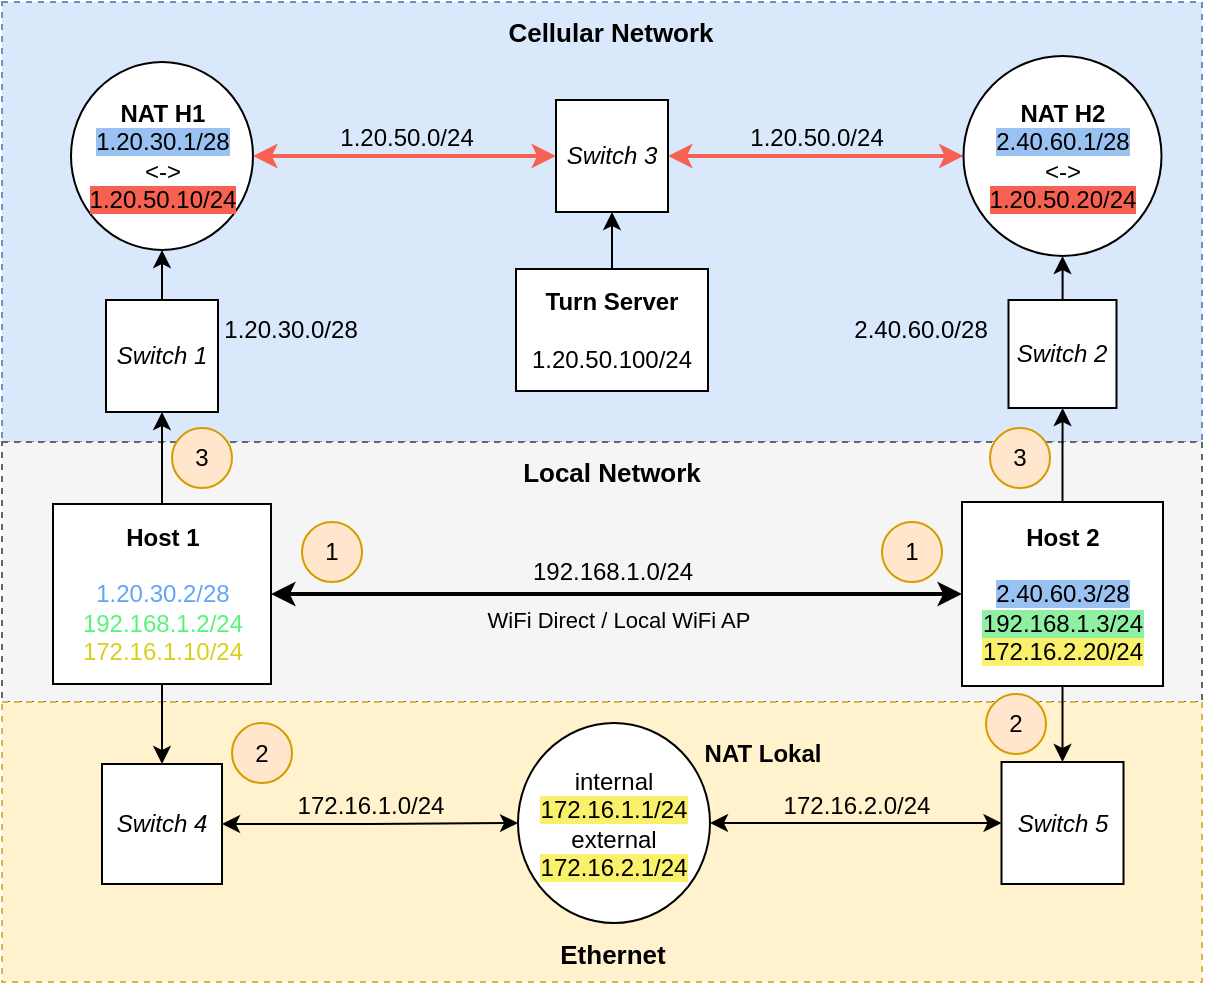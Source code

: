 <mxfile version="24.4.8" type="device">
  <diagram name="Page-1" id="y4iI3hgSICkqScUBPNSd">
    <mxGraphModel dx="677" dy="897" grid="1" gridSize="10" guides="1" tooltips="1" connect="1" arrows="1" fold="1" page="1" pageScale="1" pageWidth="850" pageHeight="1100" math="0" shadow="0">
      <root>
        <mxCell id="0" />
        <mxCell id="1" parent="0" />
        <mxCell id="GLpNUh4EjLzfNGVoxBfr-3" value="" style="endArrow=classic;startArrow=classic;html=1;rounded=0;entryX=0.5;entryY=1;entryDx=0;entryDy=0;" parent="1" edge="1">
          <mxGeometry width="50" height="50" relative="1" as="geometry">
            <mxPoint x="300" y="220" as="sourcePoint" />
            <mxPoint x="300" y="160" as="targetPoint" />
          </mxGeometry>
        </mxCell>
        <mxCell id="SmNu8NIOf34_sHcW9DfF-14" value="" style="rounded=0;whiteSpace=wrap;html=1;fillColor=#dae8fc;strokeColor=#6c8ebf;dashed=1;" parent="1" vertex="1">
          <mxGeometry x="120" y="150" width="600" height="220" as="geometry" />
        </mxCell>
        <mxCell id="GLpNUh4EjLzfNGVoxBfr-4" value="" style="endArrow=classic;startArrow=classic;html=1;rounded=0;entryX=0.5;entryY=1;entryDx=0;entryDy=0;" parent="1" source="osuqztLtwwRmlJ5mbBu6-2" target="GLpNUh4EjLzfNGVoxBfr-1" edge="1">
          <mxGeometry width="50" height="50" relative="1" as="geometry">
            <mxPoint x="420" y="250" as="sourcePoint" />
            <mxPoint x="399" y="304" as="targetPoint" />
          </mxGeometry>
        </mxCell>
        <mxCell id="SmNu8NIOf34_sHcW9DfF-10" value="" style="rounded=0;whiteSpace=wrap;html=1;dashed=1;fillColor=#f5f5f5;fontColor=#333333;strokeColor=#666666;" parent="1" vertex="1">
          <mxGeometry x="120" y="370" width="600" height="130" as="geometry" />
        </mxCell>
        <mxCell id="SmNu8NIOf34_sHcW9DfF-2" value="" style="edgeStyle=orthogonalEdgeStyle;rounded=0;orthogonalLoop=1;jettySize=auto;html=1;" parent="1" source="1q6Hv9pTBFsrhWVItdsr-1" target="SmNu8NIOf34_sHcW9DfF-1" edge="1">
          <mxGeometry relative="1" as="geometry" />
        </mxCell>
        <mxCell id="dAWpfGcIbrJBMm8bUemz-1" value="&lt;div&gt;&lt;span style=&quot;background-color: initial;&quot;&gt;WiFi Direct / Local WiFi AP&lt;/span&gt;&lt;br&gt;&lt;/div&gt;" style="edgeStyle=orthogonalEdgeStyle;rounded=0;orthogonalLoop=1;jettySize=auto;html=1;startArrow=classic;startFill=1;strokeWidth=2;labelBackgroundColor=none;verticalAlign=top;" parent="1" source="1q6Hv9pTBFsrhWVItdsr-1" target="1q6Hv9pTBFsrhWVItdsr-8" edge="1">
          <mxGeometry relative="1" as="geometry" />
        </mxCell>
        <mxCell id="1q6Hv9pTBFsrhWVItdsr-1" value="&lt;div&gt;&lt;b&gt;Host 1&lt;/b&gt;&lt;br&gt;&lt;/div&gt;&lt;div&gt;&lt;b&gt;&lt;br&gt;&lt;/b&gt;&lt;/div&gt;&lt;div&gt;&lt;span style=&quot;background-color: rgb(255, 255, 255);&quot;&gt;&lt;font color=&quot;#60a6fb&quot;&gt;1.20.30.2/28&lt;/font&gt;&lt;br&gt;&lt;/span&gt;&lt;/div&gt;&lt;div&gt;&lt;font color=&quot;#56f579&quot; style=&quot;background-color: rgb(255, 255, 255);&quot;&gt;192.168.1.2/24&lt;/font&gt;&lt;/div&gt;&lt;div&gt;&lt;font color=&quot;#dbce1f&quot; style=&quot;background-color: rgb(255, 255, 255);&quot;&gt;172.16.1.10/24&lt;/font&gt;&lt;br&gt;&lt;/div&gt;" style="rounded=0;whiteSpace=wrap;html=1;" parent="1" vertex="1">
          <mxGeometry x="145.5" y="401" width="109" height="90" as="geometry" />
        </mxCell>
        <mxCell id="SmNu8NIOf34_sHcW9DfF-6" value="" style="edgeStyle=orthogonalEdgeStyle;rounded=0;orthogonalLoop=1;jettySize=auto;html=1;" parent="1" source="1q6Hv9pTBFsrhWVItdsr-8" target="SmNu8NIOf34_sHcW9DfF-5" edge="1">
          <mxGeometry relative="1" as="geometry" />
        </mxCell>
        <mxCell id="1q6Hv9pTBFsrhWVItdsr-8" value="&lt;div&gt;&lt;b&gt;Host 2&lt;/b&gt;&lt;br&gt;&lt;/div&gt;&lt;div&gt;&lt;b&gt;&lt;br&gt;&lt;/b&gt;&lt;/div&gt;&lt;div&gt;&lt;span style=&quot;background-color: rgb(153, 193, 241);&quot;&gt;2.40.60.3/28&lt;/span&gt;&lt;/div&gt;&lt;div&gt;&lt;span style=&quot;background-color: rgb(143, 240, 164);&quot;&gt;192.168.1.3/24&lt;/span&gt;&lt;br&gt;&lt;/div&gt;&lt;div&gt;&lt;span style=&quot;background-color: rgb(249, 240, 107);&quot;&gt;172.16.2.20/24&lt;/span&gt;&lt;br&gt;&lt;/div&gt;" style="whiteSpace=wrap;html=1;" parent="1" vertex="1">
          <mxGeometry x="600" y="400" width="100.5" height="92" as="geometry" />
        </mxCell>
        <mxCell id="SmNu8NIOf34_sHcW9DfF-4" value="" style="edgeStyle=orthogonalEdgeStyle;rounded=0;orthogonalLoop=1;jettySize=auto;html=1;" parent="1" source="SmNu8NIOf34_sHcW9DfF-1" target="SmNu8NIOf34_sHcW9DfF-3" edge="1">
          <mxGeometry relative="1" as="geometry" />
        </mxCell>
        <mxCell id="SmNu8NIOf34_sHcW9DfF-1" value="&lt;i&gt;Switch 1&lt;/i&gt;" style="whiteSpace=wrap;html=1;aspect=fixed;" parent="1" vertex="1">
          <mxGeometry x="172" y="299" width="56" height="56" as="geometry" />
        </mxCell>
        <mxCell id="HeIuiyx35pgXJjmiXsRd-1" value="&lt;span style=&quot;color: rgb(0, 0, 0); font-family: Helvetica; font-size: 12px; font-style: normal; font-variant-ligatures: normal; font-variant-caps: normal; font-weight: 400; letter-spacing: normal; orphans: 2; text-align: center; text-indent: 0px; text-transform: none; widows: 2; word-spacing: 0px; -webkit-text-stroke-width: 0px; white-space: nowrap; text-decoration-thickness: initial; text-decoration-style: initial; text-decoration-color: initial; float: none; display: inline !important;&quot;&gt;1.20.50.0/24&lt;/span&gt;" style="edgeStyle=orthogonalEdgeStyle;rounded=0;orthogonalLoop=1;jettySize=auto;html=1;entryX=0;entryY=0.5;entryDx=0;entryDy=0;startArrow=classic;startFill=1;strokeColor=#F66151;strokeWidth=2;labelBackgroundColor=none;verticalAlign=bottom;" parent="1" source="osuqztLtwwRmlJ5mbBu6-2" target="SmNu8NIOf34_sHcW9DfF-7" edge="1">
          <mxGeometry relative="1" as="geometry" />
        </mxCell>
        <mxCell id="SmNu8NIOf34_sHcW9DfF-3" value="&lt;b&gt;NAT H1&lt;/b&gt;&lt;br&gt;&lt;div&gt;&lt;span style=&quot;background-color: rgb(153, 193, 241);&quot;&gt;1.20.30.1/28&lt;/span&gt;&lt;/div&gt;&lt;div&gt;&amp;lt;-&amp;gt;&lt;br&gt;&lt;/div&gt;&lt;div&gt;&lt;span style=&quot;background-color: rgb(246, 97, 81);&quot;&gt;1.20.50.10/24&lt;/span&gt;&lt;br&gt;&lt;/div&gt;" style="ellipse;whiteSpace=wrap;html=1;" parent="1" vertex="1">
          <mxGeometry x="154.5" y="180" width="91" height="94" as="geometry" />
        </mxCell>
        <mxCell id="SmNu8NIOf34_sHcW9DfF-8" value="" style="edgeStyle=orthogonalEdgeStyle;rounded=0;orthogonalLoop=1;jettySize=auto;html=1;" parent="1" source="SmNu8NIOf34_sHcW9DfF-5" target="SmNu8NIOf34_sHcW9DfF-7" edge="1">
          <mxGeometry relative="1" as="geometry" />
        </mxCell>
        <mxCell id="SmNu8NIOf34_sHcW9DfF-5" value="&lt;i&gt;Switch 2&lt;/i&gt;" style="whiteSpace=wrap;html=1;aspect=fixed;" parent="1" vertex="1">
          <mxGeometry x="623.25" y="299" width="54" height="54" as="geometry" />
        </mxCell>
        <mxCell id="SmNu8NIOf34_sHcW9DfF-7" value="&lt;b&gt;NAT H2&lt;/b&gt;&lt;br&gt;&lt;div&gt;&lt;span style=&quot;background-color: rgb(153, 193, 241);&quot;&gt;2.40.60.1/28&lt;/span&gt;&lt;/div&gt;&lt;div&gt;&amp;lt;-&amp;gt;&lt;br&gt;&lt;/div&gt;&lt;span style=&quot;background-color: rgb(246, 97, 81);&quot;&gt;1.20.50.20/24&lt;/span&gt;" style="ellipse;whiteSpace=wrap;html=1;" parent="1" vertex="1">
          <mxGeometry x="600.75" y="177" width="99" height="100" as="geometry" />
        </mxCell>
        <mxCell id="SmNu8NIOf34_sHcW9DfF-11" value="Local Network" style="text;html=1;strokeColor=none;fillColor=none;align=center;verticalAlign=middle;whiteSpace=wrap;rounded=0;fontStyle=1;fontSize=13;" parent="1" vertex="1">
          <mxGeometry x="353" y="370" width="144" height="30" as="geometry" />
        </mxCell>
        <mxCell id="SmNu8NIOf34_sHcW9DfF-15" value="Cellular Network" style="text;html=1;strokeColor=none;fillColor=none;align=center;verticalAlign=middle;whiteSpace=wrap;rounded=0;fontStyle=1;fontSize=13;" parent="1" vertex="1">
          <mxGeometry x="302" y="150" width="245" height="30" as="geometry" />
        </mxCell>
        <mxCell id="GLpNUh4EjLzfNGVoxBfr-1" value="&lt;div&gt;&lt;b&gt;Turn Server&lt;/b&gt;&lt;/div&gt;&lt;div&gt;&lt;br&gt;&lt;/div&gt;&lt;div&gt;1.20.50.100/24&lt;br&gt;&lt;/div&gt;" style="rounded=0;whiteSpace=wrap;html=1;" parent="1" vertex="1">
          <mxGeometry x="377" y="283.5" width="96" height="61" as="geometry" />
        </mxCell>
        <mxCell id="GLpNUh4EjLzfNGVoxBfr-5" value="" style="rounded=0;whiteSpace=wrap;html=1;fillColor=#fff2cc;strokeColor=#d6b656;dashed=1;" parent="1" vertex="1">
          <mxGeometry x="120" y="500" width="600" height="140" as="geometry" />
        </mxCell>
        <mxCell id="GLpNUh4EjLzfNGVoxBfr-9" value="&lt;span style=&quot;color: rgb(0, 0, 0); font-family: Helvetica; font-size: 12px; font-style: normal; font-variant-ligatures: normal; font-variant-caps: normal; font-weight: 400; letter-spacing: normal; orphans: 2; text-align: center; text-indent: 0px; text-transform: none; widows: 2; word-spacing: 0px; -webkit-text-stroke-width: 0px; white-space: nowrap; text-decoration-thickness: initial; text-decoration-style: initial; text-decoration-color: initial; float: none; display: inline !important;&quot;&gt;172.16.1.0/24&lt;/span&gt;" style="edgeStyle=orthogonalEdgeStyle;rounded=0;orthogonalLoop=1;jettySize=auto;html=1;entryX=0;entryY=0.5;entryDx=0;entryDy=0;startArrow=classic;startFill=1;labelBackgroundColor=none;verticalAlign=bottom;" parent="1" source="GLpNUh4EjLzfNGVoxBfr-6" target="GLpNUh4EjLzfNGVoxBfr-13" edge="1">
          <mxGeometry relative="1" as="geometry" />
        </mxCell>
        <mxCell id="GLpNUh4EjLzfNGVoxBfr-6" value="&lt;i&gt;Switch 4&lt;/i&gt;" style="whiteSpace=wrap;html=1;aspect=fixed;" parent="1" vertex="1">
          <mxGeometry x="170" y="531" width="60" height="60" as="geometry" />
        </mxCell>
        <mxCell id="GLpNUh4EjLzfNGVoxBfr-7" value="&lt;i&gt;Switch 5&lt;/i&gt;" style="whiteSpace=wrap;html=1;aspect=fixed;" parent="1" vertex="1">
          <mxGeometry x="619.75" y="530" width="61" height="61" as="geometry" />
        </mxCell>
        <mxCell id="GLpNUh4EjLzfNGVoxBfr-10" style="edgeStyle=orthogonalEdgeStyle;rounded=0;orthogonalLoop=1;jettySize=auto;html=1;entryX=0.5;entryY=0;entryDx=0;entryDy=0;" parent="1" source="1q6Hv9pTBFsrhWVItdsr-8" target="GLpNUh4EjLzfNGVoxBfr-7" edge="1">
          <mxGeometry relative="1" as="geometry" />
        </mxCell>
        <mxCell id="GLpNUh4EjLzfNGVoxBfr-8" style="edgeStyle=orthogonalEdgeStyle;rounded=0;orthogonalLoop=1;jettySize=auto;html=1;entryX=0.5;entryY=0;entryDx=0;entryDy=0;" parent="1" source="1q6Hv9pTBFsrhWVItdsr-1" target="GLpNUh4EjLzfNGVoxBfr-6" edge="1">
          <mxGeometry relative="1" as="geometry" />
        </mxCell>
        <mxCell id="GLpNUh4EjLzfNGVoxBfr-11" value="&lt;div style=&quot;font-size: 13px;&quot;&gt;Ethernet&lt;/div&gt;" style="text;html=1;align=center;verticalAlign=middle;resizable=0;points=[];autosize=1;strokeColor=none;fillColor=none;fontStyle=1;fontSize=13;" parent="1" vertex="1">
          <mxGeometry x="390" y="610.5" width="70" height="30" as="geometry" />
        </mxCell>
        <mxCell id="GLpNUh4EjLzfNGVoxBfr-14" value="&lt;span style=&quot;color: rgb(0, 0, 0); font-family: Helvetica; font-size: 12px; font-style: normal; font-variant-ligatures: normal; font-variant-caps: normal; font-weight: 400; letter-spacing: normal; orphans: 2; text-align: center; text-indent: 0px; text-transform: none; widows: 2; word-spacing: 0px; -webkit-text-stroke-width: 0px; white-space: nowrap; text-decoration-thickness: initial; text-decoration-style: initial; text-decoration-color: initial; float: none; display: inline !important;&quot;&gt;172.16.2.0/24&lt;/span&gt;" style="edgeStyle=orthogonalEdgeStyle;rounded=0;orthogonalLoop=1;jettySize=auto;html=1;entryX=0;entryY=0.5;entryDx=0;entryDy=0;startArrow=classic;startFill=1;labelBackgroundColor=none;verticalAlign=bottom;" parent="1" source="GLpNUh4EjLzfNGVoxBfr-13" target="GLpNUh4EjLzfNGVoxBfr-7" edge="1">
          <mxGeometry relative="1" as="geometry" />
        </mxCell>
        <mxCell id="GLpNUh4EjLzfNGVoxBfr-13" value="&lt;div&gt;&lt;span style=&quot;background-color: initial;&quot;&gt;internal&lt;/span&gt;&lt;br&gt;&lt;/div&gt;&lt;div&gt;&lt;span style=&quot;background-color: rgb(249, 240, 107);&quot;&gt;172.16.1.1/24&lt;/span&gt;&lt;/div&gt;&lt;div&gt;&lt;span style=&quot;background-color: rgb(255, 255, 255);&quot;&gt;external&lt;/span&gt;&lt;/div&gt;&lt;div&gt;&lt;span style=&quot;background-color: rgb(249, 240, 107);&quot;&gt;172.16.2.1/24&lt;/span&gt;&lt;br&gt;&lt;/div&gt;" style="ellipse;whiteSpace=wrap;html=1;" parent="1" vertex="1">
          <mxGeometry x="378" y="510.5" width="96" height="100" as="geometry" />
        </mxCell>
        <mxCell id="GLpNUh4EjLzfNGVoxBfr-17" value="192.168.1.0/24" style="text;html=1;align=center;verticalAlign=middle;resizable=0;points=[];autosize=1;strokeColor=none;fillColor=none;" parent="1" vertex="1">
          <mxGeometry x="375" y="420" width="100" height="30" as="geometry" />
        </mxCell>
        <mxCell id="GLpNUh4EjLzfNGVoxBfr-18" value="1.20.30.0/28" style="text;html=1;align=center;verticalAlign=middle;resizable=0;points=[];autosize=1;strokeColor=none;fillColor=none;" parent="1" vertex="1">
          <mxGeometry x="219" y="299" width="90" height="30" as="geometry" />
        </mxCell>
        <mxCell id="GLpNUh4EjLzfNGVoxBfr-19" value="2.40.60.0/28" style="text;html=1;align=center;verticalAlign=middle;resizable=0;points=[];autosize=1;strokeColor=none;fillColor=none;" parent="1" vertex="1">
          <mxGeometry x="534" y="299" width="90" height="30" as="geometry" />
        </mxCell>
        <mxCell id="osuqztLtwwRmlJ5mbBu6-1" value="&lt;b style=&quot;text-wrap: wrap;&quot;&gt;NAT&amp;nbsp;&lt;/b&gt;&lt;b style=&quot;background-color: initial; text-wrap: wrap;&quot;&gt;Lokal&lt;/b&gt;" style="text;html=1;align=center;verticalAlign=middle;resizable=0;points=[];autosize=1;strokeColor=none;fillColor=none;" parent="1" vertex="1">
          <mxGeometry x="460" y="510.5" width="80" height="30" as="geometry" />
        </mxCell>
        <mxCell id="osuqztLtwwRmlJ5mbBu6-3" value="&lt;span style=&quot;color: rgb(0, 0, 0); font-family: Helvetica; font-size: 12px; font-style: normal; font-variant-ligatures: normal; font-variant-caps: normal; font-weight: 400; letter-spacing: normal; orphans: 2; text-align: center; text-indent: 0px; text-transform: none; widows: 2; word-spacing: 0px; -webkit-text-stroke-width: 0px; white-space: nowrap; text-decoration-thickness: initial; text-decoration-style: initial; text-decoration-color: initial; float: none; display: inline !important;&quot;&gt;1.20.50.0/24&lt;/span&gt;" style="edgeStyle=orthogonalEdgeStyle;rounded=0;orthogonalLoop=1;jettySize=auto;html=1;entryX=0;entryY=0.5;entryDx=0;entryDy=0;startArrow=classic;startFill=1;strokeColor=#F66151;strokeWidth=2;labelBackgroundColor=none;verticalAlign=bottom;" parent="1" source="SmNu8NIOf34_sHcW9DfF-3" target="osuqztLtwwRmlJ5mbBu6-2" edge="1">
          <mxGeometry relative="1" as="geometry">
            <mxPoint x="246" y="227" as="sourcePoint" />
            <mxPoint x="601" y="227" as="targetPoint" />
          </mxGeometry>
        </mxCell>
        <mxCell id="osuqztLtwwRmlJ5mbBu6-2" value="&lt;i&gt;Switch 3&lt;/i&gt;" style="whiteSpace=wrap;html=1;aspect=fixed;" parent="1" vertex="1">
          <mxGeometry x="397" y="199" width="56" height="56" as="geometry" />
        </mxCell>
        <mxCell id="bShd9KSmQWB6PqHD8nvQ-1" value="1" style="ellipse;whiteSpace=wrap;html=1;fillColor=#ffe6cc;strokeColor=#d79b00;" parent="1" vertex="1">
          <mxGeometry x="270" y="410" width="30" height="30" as="geometry" />
        </mxCell>
        <mxCell id="bShd9KSmQWB6PqHD8nvQ-2" value="2" style="ellipse;whiteSpace=wrap;html=1;fillColor=#ffe6cc;strokeColor=#d79b00;" parent="1" vertex="1">
          <mxGeometry x="235" y="510.5" width="30" height="30" as="geometry" />
        </mxCell>
        <mxCell id="bShd9KSmQWB6PqHD8nvQ-3" value="3" style="ellipse;whiteSpace=wrap;html=1;fillColor=#ffe6cc;strokeColor=#d79b00;" parent="1" vertex="1">
          <mxGeometry x="205" y="363" width="30" height="30" as="geometry" />
        </mxCell>
        <mxCell id="bShd9KSmQWB6PqHD8nvQ-4" value="3" style="ellipse;whiteSpace=wrap;html=1;fillColor=#ffe6cc;strokeColor=#d79b00;" parent="1" vertex="1">
          <mxGeometry x="614" y="363" width="30" height="30" as="geometry" />
        </mxCell>
        <mxCell id="bShd9KSmQWB6PqHD8nvQ-5" value="2" style="ellipse;whiteSpace=wrap;html=1;fillColor=#ffe6cc;strokeColor=#d79b00;" parent="1" vertex="1">
          <mxGeometry x="612" y="496" width="30" height="30" as="geometry" />
        </mxCell>
        <mxCell id="bShd9KSmQWB6PqHD8nvQ-6" value="1" style="ellipse;whiteSpace=wrap;html=1;fillColor=#ffe6cc;strokeColor=#d79b00;" parent="1" vertex="1">
          <mxGeometry x="560" y="410" width="30" height="30" as="geometry" />
        </mxCell>
      </root>
    </mxGraphModel>
  </diagram>
</mxfile>
